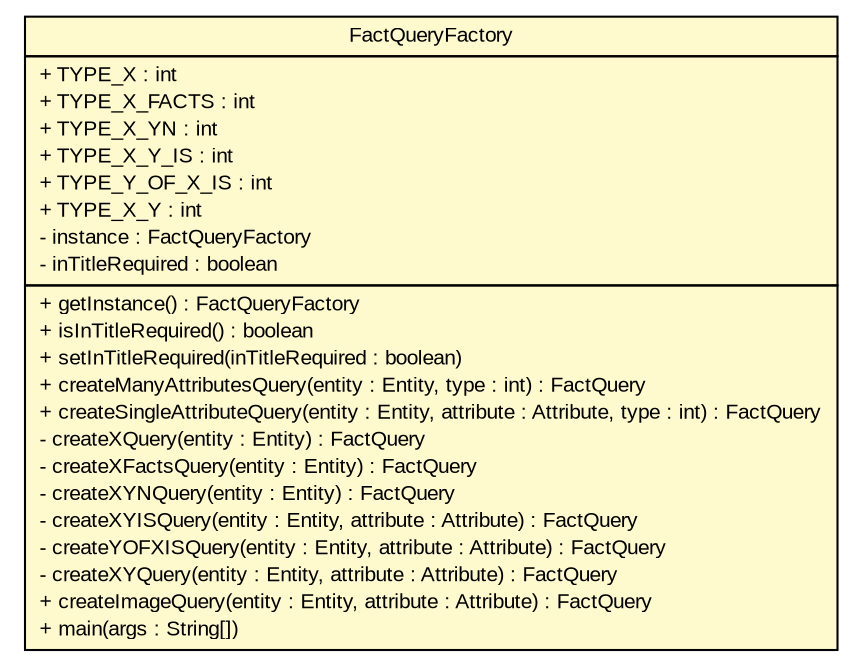 #!/usr/local/bin/dot
#
# Class diagram 
# Generated by UMLGraph version 5.2 (http://www.umlgraph.org/)
#

digraph G {
	edge [fontname="arial",fontsize=10,labelfontname="arial",labelfontsize=10];
	node [fontname="arial",fontsize=10,shape=plaintext];
	nodesep=0.25;
	ranksep=0.5;
	// tud.iir.extraction.fact.FactQueryFactory
	c28039 [label=<<table title="tud.iir.extraction.fact.FactQueryFactory" border="0" cellborder="1" cellspacing="0" cellpadding="2" port="p" bgcolor="lemonChiffon" href="./FactQueryFactory.html">
		<tr><td><table border="0" cellspacing="0" cellpadding="1">
<tr><td align="center" balign="center"> FactQueryFactory </td></tr>
		</table></td></tr>
		<tr><td><table border="0" cellspacing="0" cellpadding="1">
<tr><td align="left" balign="left"> + TYPE_X : int </td></tr>
<tr><td align="left" balign="left"> + TYPE_X_FACTS : int </td></tr>
<tr><td align="left" balign="left"> + TYPE_X_YN : int </td></tr>
<tr><td align="left" balign="left"> + TYPE_X_Y_IS : int </td></tr>
<tr><td align="left" balign="left"> + TYPE_Y_OF_X_IS : int </td></tr>
<tr><td align="left" balign="left"> + TYPE_X_Y : int </td></tr>
<tr><td align="left" balign="left"> - instance : FactQueryFactory </td></tr>
<tr><td align="left" balign="left"> - inTitleRequired : boolean </td></tr>
		</table></td></tr>
		<tr><td><table border="0" cellspacing="0" cellpadding="1">
<tr><td align="left" balign="left"> + getInstance() : FactQueryFactory </td></tr>
<tr><td align="left" balign="left"> + isInTitleRequired() : boolean </td></tr>
<tr><td align="left" balign="left"> + setInTitleRequired(inTitleRequired : boolean) </td></tr>
<tr><td align="left" balign="left"> + createManyAttributesQuery(entity : Entity, type : int) : FactQuery </td></tr>
<tr><td align="left" balign="left"> + createSingleAttributeQuery(entity : Entity, attribute : Attribute, type : int) : FactQuery </td></tr>
<tr><td align="left" balign="left"> - createXQuery(entity : Entity) : FactQuery </td></tr>
<tr><td align="left" balign="left"> - createXFactsQuery(entity : Entity) : FactQuery </td></tr>
<tr><td align="left" balign="left"> - createXYNQuery(entity : Entity) : FactQuery </td></tr>
<tr><td align="left" balign="left"> - createXYISQuery(entity : Entity, attribute : Attribute) : FactQuery </td></tr>
<tr><td align="left" balign="left"> - createYOFXISQuery(entity : Entity, attribute : Attribute) : FactQuery </td></tr>
<tr><td align="left" balign="left"> - createXYQuery(entity : Entity, attribute : Attribute) : FactQuery </td></tr>
<tr><td align="left" balign="left"> + createImageQuery(entity : Entity, attribute : Attribute) : FactQuery </td></tr>
<tr><td align="left" balign="left"> + main(args : String[]) </td></tr>
		</table></td></tr>
		</table>>, fontname="arial", fontcolor="black", fontsize=10.0];
}

